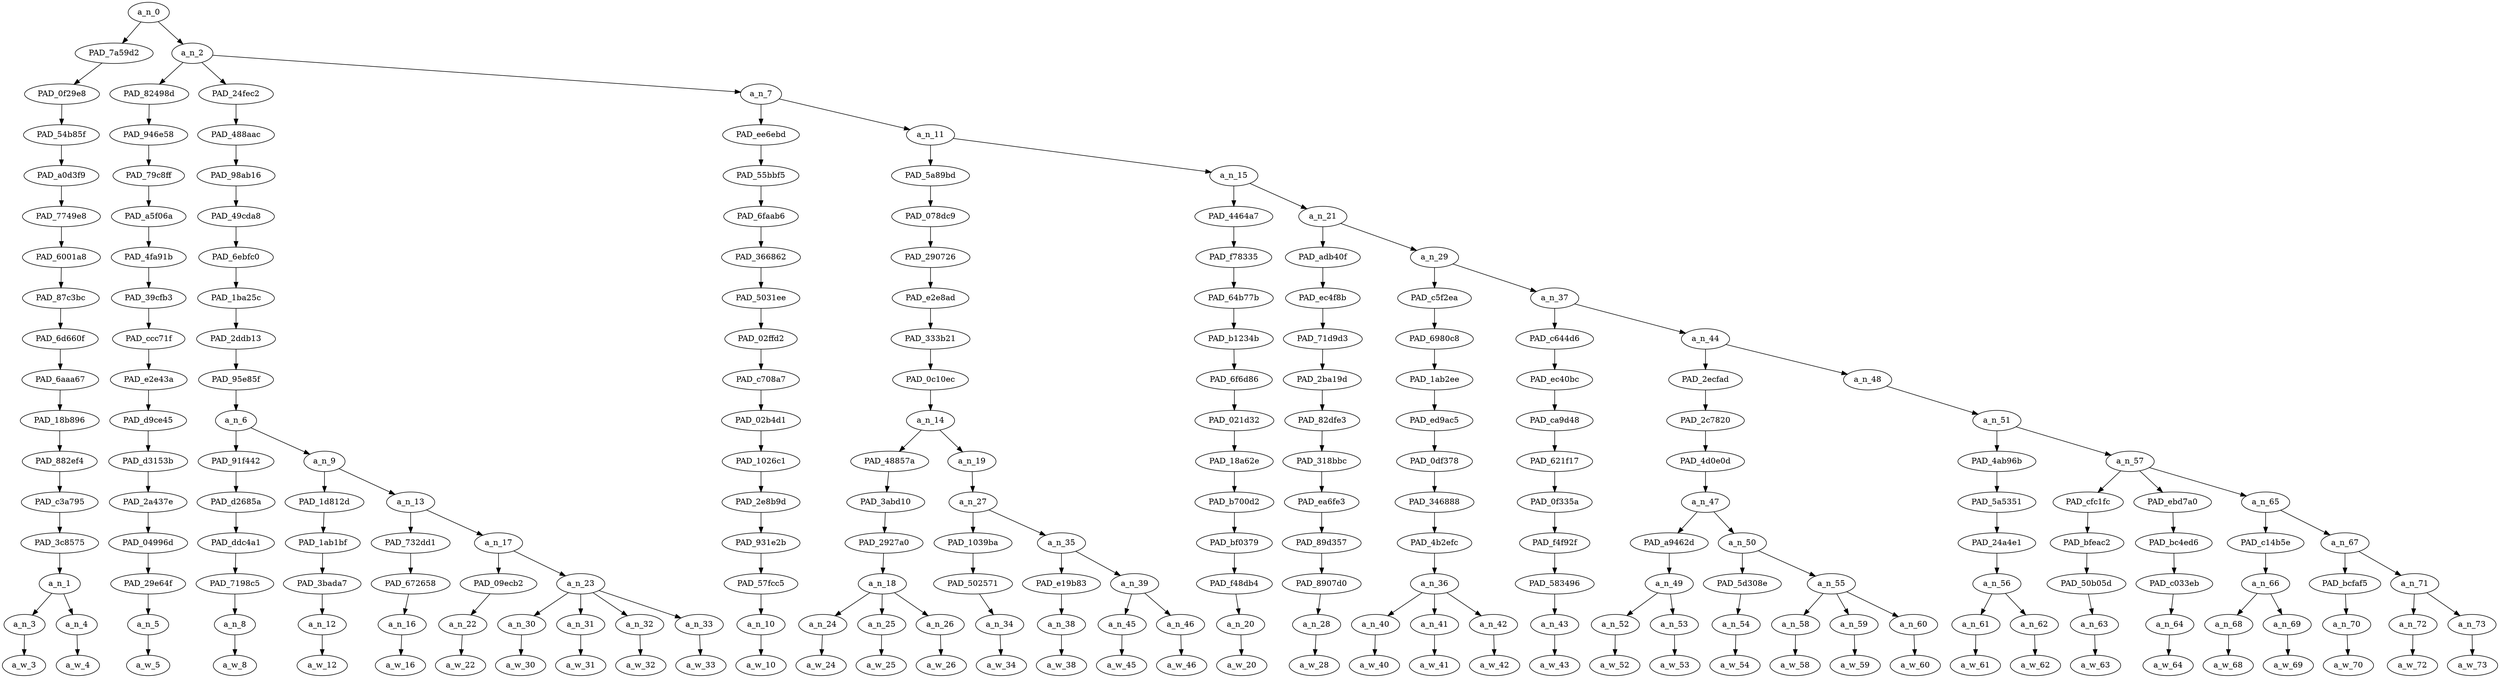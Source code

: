 strict digraph "" {
	a_n_0	[div_dir=1,
		index=0,
		level=16,
		pos="3.6325141059027772,16!",
		text_span="[0, 1, 2, 3, 4, 5, 6, 7, 8, 9, 10, 11, 12, 13, 14, 15, 16, 17, 18, 19, 20, 21, 22, 23, 24, 25, 26, 27, 28, 29, 30, 31, 32, 33, 34, \
35, 36, 37, 38, 39]",
		value=0.99999999];
	PAD_7a59d2	[div_dir=1,
		index=0,
		level=15,
		pos="0.5,15!",
		text_span="[0, 1]",
		value=0.16069959];
	a_n_0 -> PAD_7a59d2;
	a_n_2	[div_dir=1,
		index=1,
		level=15,
		pos="6.7650282118055545,15!",
		text_span="[2, 3, 4, 5, 6, 7, 8, 9, 10, 11, 12, 13, 14, 15, 16, 17, 18, 19, 20, 21, 22, 23, 24, 25, 26, 27, 28, 29, 30, 31, 32, 33, 34, 35, \
36, 37, 38, 39]",
		value=0.83882873];
	a_n_0 -> a_n_2;
	PAD_0f29e8	[div_dir=1,
		index=0,
		level=14,
		pos="0.5,14!",
		text_span="[0, 1]",
		value=0.16069959];
	PAD_7a59d2 -> PAD_0f29e8;
	PAD_54b85f	[div_dir=1,
		index=0,
		level=13,
		pos="0.5,13!",
		text_span="[0, 1]",
		value=0.16069959];
	PAD_0f29e8 -> PAD_54b85f;
	PAD_a0d3f9	[div_dir=1,
		index=0,
		level=12,
		pos="0.5,12!",
		text_span="[0, 1]",
		value=0.16069959];
	PAD_54b85f -> PAD_a0d3f9;
	PAD_7749e8	[div_dir=1,
		index=0,
		level=11,
		pos="0.5,11!",
		text_span="[0, 1]",
		value=0.16069959];
	PAD_a0d3f9 -> PAD_7749e8;
	PAD_6001a8	[div_dir=1,
		index=0,
		level=10,
		pos="0.5,10!",
		text_span="[0, 1]",
		value=0.16069959];
	PAD_7749e8 -> PAD_6001a8;
	PAD_87c3bc	[div_dir=1,
		index=0,
		level=9,
		pos="0.5,9!",
		text_span="[0, 1]",
		value=0.16069959];
	PAD_6001a8 -> PAD_87c3bc;
	PAD_6d660f	[div_dir=1,
		index=0,
		level=8,
		pos="0.5,8!",
		text_span="[0, 1]",
		value=0.16069959];
	PAD_87c3bc -> PAD_6d660f;
	PAD_6aaa67	[div_dir=1,
		index=0,
		level=7,
		pos="0.5,7!",
		text_span="[0, 1]",
		value=0.16069959];
	PAD_6d660f -> PAD_6aaa67;
	PAD_18b896	[div_dir=1,
		index=0,
		level=6,
		pos="0.5,6!",
		text_span="[0, 1]",
		value=0.16069959];
	PAD_6aaa67 -> PAD_18b896;
	PAD_882ef4	[div_dir=1,
		index=0,
		level=5,
		pos="0.5,5!",
		text_span="[0, 1]",
		value=0.16069959];
	PAD_18b896 -> PAD_882ef4;
	PAD_c3a795	[div_dir=1,
		index=0,
		level=4,
		pos="0.5,4!",
		text_span="[0, 1]",
		value=0.16069959];
	PAD_882ef4 -> PAD_c3a795;
	PAD_3c8575	[div_dir=1,
		index=0,
		level=3,
		pos="0.5,3!",
		text_span="[0, 1]",
		value=0.16069959];
	PAD_c3a795 -> PAD_3c8575;
	a_n_1	[div_dir=1,
		index=0,
		level=2,
		pos="0.5,2!",
		text_span="[0, 1]",
		value=0.16069959];
	PAD_3c8575 -> a_n_1;
	a_n_3	[div_dir=-1,
		index=0,
		level=1,
		pos="0.0,1!",
		text_span="[0]",
		value=0.03804779];
	a_n_1 -> a_n_3;
	a_n_4	[div_dir=1,
		index=1,
		level=1,
		pos="1.0,1!",
		text_span="[1]",
		value=0.12187824];
	a_n_1 -> a_n_4;
	a_w_3	[div_dir=0,
		index=0,
		level=0,
		pos="0,0!",
		text_span="[0]",
		value=the];
	a_n_3 -> a_w_3;
	a_w_4	[div_dir=0,
		index=1,
		level=0,
		pos="1,0!",
		text_span="[1]",
		value=jews];
	a_n_4 -> a_w_4;
	PAD_82498d	[div_dir=1,
		index=1,
		level=14,
		pos="2.0,14!",
		text_span="[2]",
		value=0.03036464];
	a_n_2 -> PAD_82498d;
	PAD_24fec2	[div_dir=1,
		index=2,
		level=14,
		pos="4.03125,14!",
		text_span="[3, 4, 5, 6, 7, 8, 9, 10]",
		value=0.13743954];
	a_n_2 -> PAD_24fec2;
	a_n_7	[div_dir=1,
		index=3,
		level=14,
		pos="14.263834635416666,14!",
		text_span="[11, 12, 13, 14, 15, 16, 17, 18, 19, 20, 21, 22, 23, 24, 25, 26, 27, 28, 29, 30, 31, 32, 33, 34, 35, 36, 37, 38, 39]",
		value=0.67070592];
	a_n_2 -> a_n_7;
	PAD_946e58	[div_dir=1,
		index=1,
		level=13,
		pos="2.0,13!",
		text_span="[2]",
		value=0.03036464];
	PAD_82498d -> PAD_946e58;
	PAD_79c8ff	[div_dir=1,
		index=1,
		level=12,
		pos="2.0,12!",
		text_span="[2]",
		value=0.03036464];
	PAD_946e58 -> PAD_79c8ff;
	PAD_a5f06a	[div_dir=1,
		index=1,
		level=11,
		pos="2.0,11!",
		text_span="[2]",
		value=0.03036464];
	PAD_79c8ff -> PAD_a5f06a;
	PAD_4fa91b	[div_dir=1,
		index=1,
		level=10,
		pos="2.0,10!",
		text_span="[2]",
		value=0.03036464];
	PAD_a5f06a -> PAD_4fa91b;
	PAD_39cfb3	[div_dir=1,
		index=1,
		level=9,
		pos="2.0,9!",
		text_span="[2]",
		value=0.03036464];
	PAD_4fa91b -> PAD_39cfb3;
	PAD_ccc71f	[div_dir=1,
		index=1,
		level=8,
		pos="2.0,8!",
		text_span="[2]",
		value=0.03036464];
	PAD_39cfb3 -> PAD_ccc71f;
	PAD_e2e43a	[div_dir=1,
		index=1,
		level=7,
		pos="2.0,7!",
		text_span="[2]",
		value=0.03036464];
	PAD_ccc71f -> PAD_e2e43a;
	PAD_d9ce45	[div_dir=1,
		index=1,
		level=6,
		pos="2.0,6!",
		text_span="[2]",
		value=0.03036464];
	PAD_e2e43a -> PAD_d9ce45;
	PAD_d3153b	[div_dir=1,
		index=1,
		level=5,
		pos="2.0,5!",
		text_span="[2]",
		value=0.03036464];
	PAD_d9ce45 -> PAD_d3153b;
	PAD_2a437e	[div_dir=1,
		index=1,
		level=4,
		pos="2.0,4!",
		text_span="[2]",
		value=0.03036464];
	PAD_d3153b -> PAD_2a437e;
	PAD_04996d	[div_dir=1,
		index=1,
		level=3,
		pos="2.0,3!",
		text_span="[2]",
		value=0.03036464];
	PAD_2a437e -> PAD_04996d;
	PAD_29e64f	[div_dir=1,
		index=1,
		level=2,
		pos="2.0,2!",
		text_span="[2]",
		value=0.03036464];
	PAD_04996d -> PAD_29e64f;
	a_n_5	[div_dir=1,
		index=2,
		level=1,
		pos="2.0,1!",
		text_span="[2]",
		value=0.03036464];
	PAD_29e64f -> a_n_5;
	a_w_5	[div_dir=0,
		index=2,
		level=0,
		pos="2,0!",
		text_span="[2]",
		value=are];
	a_n_5 -> a_w_5;
	PAD_488aac	[div_dir=1,
		index=2,
		level=13,
		pos="4.03125,13!",
		text_span="[3, 4, 5, 6, 7, 8, 9, 10]",
		value=0.13743954];
	PAD_24fec2 -> PAD_488aac;
	PAD_98ab16	[div_dir=1,
		index=2,
		level=12,
		pos="4.03125,12!",
		text_span="[3, 4, 5, 6, 7, 8, 9, 10]",
		value=0.13743954];
	PAD_488aac -> PAD_98ab16;
	PAD_49cda8	[div_dir=1,
		index=2,
		level=11,
		pos="4.03125,11!",
		text_span="[3, 4, 5, 6, 7, 8, 9, 10]",
		value=0.13743954];
	PAD_98ab16 -> PAD_49cda8;
	PAD_6ebfc0	[div_dir=1,
		index=2,
		level=10,
		pos="4.03125,10!",
		text_span="[3, 4, 5, 6, 7, 8, 9, 10]",
		value=0.13743954];
	PAD_49cda8 -> PAD_6ebfc0;
	PAD_1ba25c	[div_dir=1,
		index=2,
		level=9,
		pos="4.03125,9!",
		text_span="[3, 4, 5, 6, 7, 8, 9, 10]",
		value=0.13743954];
	PAD_6ebfc0 -> PAD_1ba25c;
	PAD_2ddb13	[div_dir=1,
		index=2,
		level=8,
		pos="4.03125,8!",
		text_span="[3, 4, 5, 6, 7, 8, 9, 10]",
		value=0.13743954];
	PAD_1ba25c -> PAD_2ddb13;
	PAD_95e85f	[div_dir=1,
		index=2,
		level=7,
		pos="4.03125,7!",
		text_span="[3, 4, 5, 6, 7, 8, 9, 10]",
		value=0.13743954];
	PAD_2ddb13 -> PAD_95e85f;
	a_n_6	[div_dir=1,
		index=2,
		level=6,
		pos="4.03125,6!",
		text_span="[3, 4, 5, 6, 7, 8, 9, 10]",
		value=0.13743954];
	PAD_95e85f -> a_n_6;
	PAD_91f442	[div_dir=-1,
		index=2,
		level=5,
		pos="3.0,5!",
		text_span="[3]",
		value=0.01803530];
	a_n_6 -> PAD_91f442;
	a_n_9	[div_dir=1,
		index=3,
		level=5,
		pos="5.0625,5!",
		text_span="[4, 5, 6, 7, 8, 9, 10]",
		value=0.11934668];
	a_n_6 -> a_n_9;
	PAD_d2685a	[div_dir=-1,
		index=2,
		level=4,
		pos="3.0,4!",
		text_span="[3]",
		value=0.01803530];
	PAD_91f442 -> PAD_d2685a;
	PAD_ddc4a1	[div_dir=-1,
		index=2,
		level=3,
		pos="3.0,3!",
		text_span="[3]",
		value=0.01803530];
	PAD_d2685a -> PAD_ddc4a1;
	PAD_7198c5	[div_dir=-1,
		index=2,
		level=2,
		pos="3.0,2!",
		text_span="[3]",
		value=0.01803530];
	PAD_ddc4a1 -> PAD_7198c5;
	a_n_8	[div_dir=-1,
		index=3,
		level=1,
		pos="3.0,1!",
		text_span="[3]",
		value=0.01803530];
	PAD_7198c5 -> a_n_8;
	a_w_8	[div_dir=0,
		index=3,
		level=0,
		pos="3,0!",
		text_span="[3]",
		value=less];
	a_n_8 -> a_w_8;
	PAD_1d812d	[div_dir=1,
		index=3,
		level=4,
		pos="4.0,4!",
		text_span="[4]",
		value=0.01405500];
	a_n_9 -> PAD_1d812d;
	a_n_13	[div_dir=1,
		index=4,
		level=4,
		pos="6.125,4!",
		text_span="[5, 6, 7, 8, 9, 10]",
		value=0.10519675];
	a_n_9 -> a_n_13;
	PAD_1ab1bf	[div_dir=1,
		index=3,
		level=3,
		pos="4.0,3!",
		text_span="[4]",
		value=0.01405500];
	PAD_1d812d -> PAD_1ab1bf;
	PAD_3bada7	[div_dir=1,
		index=3,
		level=2,
		pos="4.0,2!",
		text_span="[4]",
		value=0.01405500];
	PAD_1ab1bf -> PAD_3bada7;
	a_n_12	[div_dir=1,
		index=4,
		level=1,
		pos="4.0,1!",
		text_span="[4]",
		value=0.01405500];
	PAD_3bada7 -> a_n_12;
	a_w_12	[div_dir=0,
		index=4,
		level=0,
		pos="4,0!",
		text_span="[4]",
		value=than];
	a_n_12 -> a_w_12;
	PAD_732dd1	[div_dir=1,
		index=4,
		level=3,
		pos="5.0,3!",
		text_span="[5]",
		value=0.01728854];
	a_n_13 -> PAD_732dd1;
	a_n_17	[div_dir=1,
		index=5,
		level=3,
		pos="7.25,3!",
		text_span="[6, 7, 8, 9, 10]",
		value=0.08780605];
	a_n_13 -> a_n_17;
	PAD_672658	[div_dir=1,
		index=4,
		level=2,
		pos="5.0,2!",
		text_span="[5]",
		value=0.01728854];
	PAD_732dd1 -> PAD_672658;
	a_n_16	[div_dir=1,
		index=5,
		level=1,
		pos="5.0,1!",
		text_span="[5]",
		value=0.01728854];
	PAD_672658 -> a_n_16;
	a_w_16	[div_dir=0,
		index=5,
		level=0,
		pos="5,0!",
		text_span="[5]",
		value="<number>"];
	a_n_16 -> a_w_16;
	PAD_09ecb2	[div_dir=1,
		index=5,
		level=2,
		pos="6.0,2!",
		text_span="[6]",
		value=0.01210651];
	a_n_17 -> PAD_09ecb2;
	a_n_23	[div_dir=1,
		index=6,
		level=2,
		pos="8.5,2!",
		text_span="[7, 8, 9, 10]",
		value=0.07560230];
	a_n_17 -> a_n_23;
	a_n_22	[div_dir=1,
		index=6,
		level=1,
		pos="6.0,1!",
		text_span="[6]",
		value=0.01210651];
	PAD_09ecb2 -> a_n_22;
	a_w_22	[div_dir=0,
		index=6,
		level=0,
		pos="6,0!",
		text_span="[6]",
		value=of];
	a_n_22 -> a_w_22;
	a_n_30	[div_dir=1,
		index=7,
		level=1,
		pos="7.0,1!",
		text_span="[7]",
		value=0.01274478];
	a_n_23 -> a_n_30;
	a_n_31	[div_dir=1,
		index=8,
		level=1,
		pos="8.0,1!",
		text_span="[8]",
		value=0.01557737];
	a_n_23 -> a_n_31;
	a_n_32	[div_dir=-1,
		index=9,
		level=1,
		pos="9.0,1!",
		text_span="[9]",
		value=0.02317902];
	a_n_23 -> a_n_32;
	a_n_33	[div_dir=1,
		index=10,
		level=1,
		pos="10.0,1!",
		text_span="[10]",
		value=0.02400739];
	a_n_23 -> a_n_33;
	a_w_30	[div_dir=0,
		index=7,
		level=0,
		pos="7,0!",
		text_span="[7]",
		value=the1];
	a_n_30 -> a_w_30;
	a_w_31	[div_dir=0,
		index=8,
		level=0,
		pos="8,0!",
		text_span="[8]",
		value=total];
	a_n_31 -> a_w_31;
	a_w_32	[div_dir=0,
		index=9,
		level=0,
		pos="9,0!",
		text_span="[9]",
		value=world];
	a_n_32 -> a_w_32;
	a_w_33	[div_dir=0,
		index=10,
		level=0,
		pos="10,0!",
		text_span="[10]",
		value=population];
	a_n_33 -> a_w_33;
	PAD_ee6ebd	[div_dir=-1,
		index=3,
		level=13,
		pos="11.0,13!",
		text_span="[11]",
		value=0.01230596];
	a_n_7 -> PAD_ee6ebd;
	a_n_11	[div_dir=1,
		index=4,
		level=13,
		pos="17.527669270833332,13!",
		text_span="[12, 13, 14, 15, 16, 17, 18, 19, 20, 21, 22, 23, 24, 25, 26, 27, 28, 29, 30, 31, 32, 33, 34, 35, 36, 37, 38, 39]",
		value=0.65806981];
	a_n_7 -> a_n_11;
	PAD_55bbf5	[div_dir=-1,
		index=3,
		level=12,
		pos="11.0,12!",
		text_span="[11]",
		value=0.01230596];
	PAD_ee6ebd -> PAD_55bbf5;
	PAD_6faab6	[div_dir=-1,
		index=3,
		level=11,
		pos="11.0,11!",
		text_span="[11]",
		value=0.01230596];
	PAD_55bbf5 -> PAD_6faab6;
	PAD_366862	[div_dir=-1,
		index=3,
		level=10,
		pos="11.0,10!",
		text_span="[11]",
		value=0.01230596];
	PAD_6faab6 -> PAD_366862;
	PAD_5031ee	[div_dir=-1,
		index=3,
		level=9,
		pos="11.0,9!",
		text_span="[11]",
		value=0.01230596];
	PAD_366862 -> PAD_5031ee;
	PAD_02ffd2	[div_dir=-1,
		index=3,
		level=8,
		pos="11.0,8!",
		text_span="[11]",
		value=0.01230596];
	PAD_5031ee -> PAD_02ffd2;
	PAD_c708a7	[div_dir=-1,
		index=3,
		level=7,
		pos="11.0,7!",
		text_span="[11]",
		value=0.01230596];
	PAD_02ffd2 -> PAD_c708a7;
	PAD_02b4d1	[div_dir=-1,
		index=3,
		level=6,
		pos="11.0,6!",
		text_span="[11]",
		value=0.01230596];
	PAD_c708a7 -> PAD_02b4d1;
	PAD_1026c1	[div_dir=-1,
		index=4,
		level=5,
		pos="11.0,5!",
		text_span="[11]",
		value=0.01230596];
	PAD_02b4d1 -> PAD_1026c1;
	PAD_2e8b9d	[div_dir=-1,
		index=5,
		level=4,
		pos="11.0,4!",
		text_span="[11]",
		value=0.01230596];
	PAD_1026c1 -> PAD_2e8b9d;
	PAD_931e2b	[div_dir=-1,
		index=6,
		level=3,
		pos="11.0,3!",
		text_span="[11]",
		value=0.01230596];
	PAD_2e8b9d -> PAD_931e2b;
	PAD_57fcc5	[div_dir=-1,
		index=7,
		level=2,
		pos="11.0,2!",
		text_span="[11]",
		value=0.01230596];
	PAD_931e2b -> PAD_57fcc5;
	a_n_10	[div_dir=-1,
		index=11,
		level=1,
		pos="11.0,1!",
		text_span="[11]",
		value=0.01230596];
	PAD_57fcc5 -> a_n_10;
	a_w_10	[div_dir=0,
		index=11,
		level=0,
		pos="11,0!",
		text_span="[11]",
		value=so];
	a_n_10 -> a_w_10;
	PAD_5a89bd	[div_dir=1,
		index=4,
		level=12,
		pos="14.4375,12!",
		text_span="[12, 13, 14, 15, 16, 17, 18]",
		value=0.09746334];
	a_n_11 -> PAD_5a89bd;
	a_n_15	[div_dir=1,
		index=5,
		level=12,
		pos="20.617838541666664,12!",
		text_span="[19, 20, 21, 22, 23, 24, 25, 26, 27, 28, 29, 30, 31, 32, 33, 34, 35, 36, 37, 38, 39]",
		value=0.56026758];
	a_n_11 -> a_n_15;
	PAD_078dc9	[div_dir=1,
		index=4,
		level=11,
		pos="14.4375,11!",
		text_span="[12, 13, 14, 15, 16, 17, 18]",
		value=0.09746334];
	PAD_5a89bd -> PAD_078dc9;
	PAD_290726	[div_dir=1,
		index=4,
		level=10,
		pos="14.4375,10!",
		text_span="[12, 13, 14, 15, 16, 17, 18]",
		value=0.09746334];
	PAD_078dc9 -> PAD_290726;
	PAD_e2e8ad	[div_dir=1,
		index=4,
		level=9,
		pos="14.4375,9!",
		text_span="[12, 13, 14, 15, 16, 17, 18]",
		value=0.09746334];
	PAD_290726 -> PAD_e2e8ad;
	PAD_333b21	[div_dir=1,
		index=4,
		level=8,
		pos="14.4375,8!",
		text_span="[12, 13, 14, 15, 16, 17, 18]",
		value=0.09746334];
	PAD_e2e8ad -> PAD_333b21;
	PAD_0c10ec	[div_dir=1,
		index=4,
		level=7,
		pos="14.4375,7!",
		text_span="[12, 13, 14, 15, 16, 17, 18]",
		value=0.09746334];
	PAD_333b21 -> PAD_0c10ec;
	a_n_14	[div_dir=1,
		index=4,
		level=6,
		pos="14.4375,6!",
		text_span="[12, 13, 14, 15, 16, 17, 18]",
		value=0.09746334];
	PAD_0c10ec -> a_n_14;
	PAD_48857a	[div_dir=1,
		index=5,
		level=5,
		pos="13.0,5!",
		text_span="[12, 13, 14]",
		value=0.03821655];
	a_n_14 -> PAD_48857a;
	a_n_19	[div_dir=1,
		index=6,
		level=5,
		pos="15.875,5!",
		text_span="[15, 16, 17, 18]",
		value=0.05916540];
	a_n_14 -> a_n_19;
	PAD_3abd10	[div_dir=1,
		index=6,
		level=4,
		pos="13.0,4!",
		text_span="[12, 13, 14]",
		value=0.03821655];
	PAD_48857a -> PAD_3abd10;
	PAD_2927a0	[div_dir=1,
		index=7,
		level=3,
		pos="13.0,3!",
		text_span="[12, 13, 14]",
		value=0.03821655];
	PAD_3abd10 -> PAD_2927a0;
	a_n_18	[div_dir=1,
		index=8,
		level=2,
		pos="13.0,2!",
		text_span="[12, 13, 14]",
		value=0.03821655];
	PAD_2927a0 -> a_n_18;
	a_n_24	[div_dir=1,
		index=12,
		level=1,
		pos="12.0,1!",
		text_span="[12]",
		value=0.01164566];
	a_n_18 -> a_n_24;
	a_n_25	[div_dir=-1,
		index=13,
		level=1,
		pos="13.0,1!",
		text_span="[13]",
		value=0.01265561];
	a_n_18 -> a_n_25;
	a_n_26	[div_dir=1,
		index=14,
		level=1,
		pos="14.0,1!",
		text_span="[14]",
		value=0.01385761];
	a_n_18 -> a_n_26;
	a_w_24	[div_dir=0,
		index=12,
		level=0,
		pos="12,0!",
		text_span="[12]",
		value=the2];
	a_n_24 -> a_w_24;
	a_w_25	[div_dir=0,
		index=13,
		level=0,
		pos="13,0!",
		text_span="[13]",
		value=only];
	a_n_25 -> a_w_25;
	a_w_26	[div_dir=0,
		index=14,
		level=0,
		pos="14,0!",
		text_span="[14]",
		value=way];
	a_n_26 -> a_w_26;
	a_n_27	[div_dir=1,
		index=7,
		level=4,
		pos="15.875,4!",
		text_span="[15, 16, 17, 18]",
		value=0.05910763];
	a_n_19 -> a_n_27;
	PAD_1039ba	[div_dir=1,
		index=8,
		level=3,
		pos="15.0,3!",
		text_span="[15]",
		value=0.01528893];
	a_n_27 -> PAD_1039ba;
	a_n_35	[div_dir=1,
		index=9,
		level=3,
		pos="16.75,3!",
		text_span="[16, 17, 18]",
		value=0.04376093];
	a_n_27 -> a_n_35;
	PAD_502571	[div_dir=1,
		index=9,
		level=2,
		pos="15.0,2!",
		text_span="[15]",
		value=0.01528893];
	PAD_1039ba -> PAD_502571;
	a_n_34	[div_dir=1,
		index=15,
		level=1,
		pos="15.0,1!",
		text_span="[15]",
		value=0.01528893];
	PAD_502571 -> a_n_34;
	a_w_34	[div_dir=0,
		index=15,
		level=0,
		pos="15,0!",
		text_span="[15]",
		value=you];
	a_n_34 -> a_w_34;
	PAD_e19b83	[div_dir=1,
		index=10,
		level=2,
		pos="16.0,2!",
		text_span="[16]",
		value=0.01249728];
	a_n_35 -> PAD_e19b83;
	a_n_39	[div_dir=1,
		index=11,
		level=2,
		pos="17.5,2!",
		text_span="[17, 18]",
		value=0.03122201];
	a_n_35 -> a_n_39;
	a_n_38	[div_dir=1,
		index=16,
		level=1,
		pos="16.0,1!",
		text_span="[16]",
		value=0.01249728];
	PAD_e19b83 -> a_n_38;
	a_w_38	[div_dir=0,
		index=16,
		level=0,
		pos="16,0!",
		text_span="[16]",
		value=can];
	a_n_38 -> a_w_38;
	a_n_45	[div_dir=1,
		index=17,
		level=1,
		pos="17.0,1!",
		text_span="[17]",
		value=0.01365604];
	a_n_39 -> a_n_45;
	a_n_46	[div_dir=1,
		index=18,
		level=1,
		pos="18.0,1!",
		text_span="[18]",
		value=0.01751616];
	a_n_39 -> a_n_46;
	a_w_45	[div_dir=0,
		index=17,
		level=0,
		pos="17,0!",
		text_span="[17]",
		value=be];
	a_n_45 -> a_w_45;
	a_w_46	[div_dir=0,
		index=18,
		level=0,
		pos="18,0!",
		text_span="[18]",
		value=right];
	a_n_46 -> a_w_46;
	PAD_4464a7	[div_dir=1,
		index=5,
		level=11,
		pos="19.0,11!",
		text_span="[19]",
		value=0.01565837];
	a_n_15 -> PAD_4464a7;
	a_n_21	[div_dir=1,
		index=6,
		level=11,
		pos="22.235677083333332,11!",
		text_span="[20, 21, 22, 23, 24, 25, 26, 27, 28, 29, 30, 31, 32, 33, 34, 35, 36, 37, 38, 39]",
		value=0.54426528];
	a_n_15 -> a_n_21;
	PAD_f78335	[div_dir=1,
		index=5,
		level=10,
		pos="19.0,10!",
		text_span="[19]",
		value=0.01565837];
	PAD_4464a7 -> PAD_f78335;
	PAD_64b77b	[div_dir=1,
		index=5,
		level=9,
		pos="19.0,9!",
		text_span="[19]",
		value=0.01565837];
	PAD_f78335 -> PAD_64b77b;
	PAD_b1234b	[div_dir=1,
		index=5,
		level=8,
		pos="19.0,8!",
		text_span="[19]",
		value=0.01565837];
	PAD_64b77b -> PAD_b1234b;
	PAD_6f6d86	[div_dir=1,
		index=5,
		level=7,
		pos="19.0,7!",
		text_span="[19]",
		value=0.01565837];
	PAD_b1234b -> PAD_6f6d86;
	PAD_021d32	[div_dir=1,
		index=5,
		level=6,
		pos="19.0,6!",
		text_span="[19]",
		value=0.01565837];
	PAD_6f6d86 -> PAD_021d32;
	PAD_18a62e	[div_dir=1,
		index=7,
		level=5,
		pos="19.0,5!",
		text_span="[19]",
		value=0.01565837];
	PAD_021d32 -> PAD_18a62e;
	PAD_b700d2	[div_dir=1,
		index=8,
		level=4,
		pos="19.0,4!",
		text_span="[19]",
		value=0.01565837];
	PAD_18a62e -> PAD_b700d2;
	PAD_bf0379	[div_dir=1,
		index=10,
		level=3,
		pos="19.0,3!",
		text_span="[19]",
		value=0.01565837];
	PAD_b700d2 -> PAD_bf0379;
	PAD_f48db4	[div_dir=1,
		index=12,
		level=2,
		pos="19.0,2!",
		text_span="[19]",
		value=0.01565837];
	PAD_bf0379 -> PAD_f48db4;
	a_n_20	[div_dir=1,
		index=19,
		level=1,
		pos="19.0,1!",
		text_span="[19]",
		value=0.01565837];
	PAD_f48db4 -> a_n_20;
	a_w_20	[div_dir=0,
		index=19,
		level=0,
		pos="19,0!",
		text_span="[19]",
		value=is];
	a_n_20 -> a_w_20;
	PAD_adb40f	[div_dir=1,
		index=6,
		level=10,
		pos="20.0,10!",
		text_span="[20]",
		value=0.01468275];
	a_n_21 -> PAD_adb40f;
	a_n_29	[div_dir=1,
		index=7,
		level=10,
		pos="24.471354166666664,10!",
		text_span="[21, 22, 23, 24, 25, 26, 27, 28, 29, 30, 31, 32, 33, 34, 35, 36, 37, 38, 39]",
		value=0.52924401];
	a_n_21 -> a_n_29;
	PAD_ec4f8b	[div_dir=1,
		index=6,
		level=9,
		pos="20.0,9!",
		text_span="[20]",
		value=0.01468275];
	PAD_adb40f -> PAD_ec4f8b;
	PAD_71d9d3	[div_dir=1,
		index=6,
		level=8,
		pos="20.0,8!",
		text_span="[20]",
		value=0.01468275];
	PAD_ec4f8b -> PAD_71d9d3;
	PAD_2ba19d	[div_dir=1,
		index=6,
		level=7,
		pos="20.0,7!",
		text_span="[20]",
		value=0.01468275];
	PAD_71d9d3 -> PAD_2ba19d;
	PAD_82dfe3	[div_dir=1,
		index=6,
		level=6,
		pos="20.0,6!",
		text_span="[20]",
		value=0.01468275];
	PAD_2ba19d -> PAD_82dfe3;
	PAD_318bbc	[div_dir=1,
		index=8,
		level=5,
		pos="20.0,5!",
		text_span="[20]",
		value=0.01468275];
	PAD_82dfe3 -> PAD_318bbc;
	PAD_ea6fe3	[div_dir=1,
		index=9,
		level=4,
		pos="20.0,4!",
		text_span="[20]",
		value=0.01468275];
	PAD_318bbc -> PAD_ea6fe3;
	PAD_89d357	[div_dir=1,
		index=11,
		level=3,
		pos="20.0,3!",
		text_span="[20]",
		value=0.01468275];
	PAD_ea6fe3 -> PAD_89d357;
	PAD_8907d0	[div_dir=1,
		index=13,
		level=2,
		pos="20.0,2!",
		text_span="[20]",
		value=0.01468275];
	PAD_89d357 -> PAD_8907d0;
	a_n_28	[div_dir=1,
		index=20,
		level=1,
		pos="20.0,1!",
		text_span="[20]",
		value=0.01468275];
	PAD_8907d0 -> a_n_28;
	a_w_28	[div_dir=0,
		index=20,
		level=0,
		pos="20,0!",
		text_span="[20]",
		value=if];
	a_n_28 -> a_w_28;
	PAD_c5f2ea	[div_dir=1,
		index=7,
		level=9,
		pos="22.0,9!",
		text_span="[21, 22, 23]",
		value=0.08242433];
	a_n_29 -> PAD_c5f2ea;
	a_n_37	[div_dir=1,
		index=8,
		level=9,
		pos="26.942708333333332,9!",
		text_span="[24, 25, 26, 27, 28, 29, 30, 31, 32, 33, 34, 35, 36, 37, 38, 39]",
		value=0.44647570];
	a_n_29 -> a_n_37;
	PAD_6980c8	[div_dir=1,
		index=7,
		level=8,
		pos="22.0,8!",
		text_span="[21, 22, 23]",
		value=0.08242433];
	PAD_c5f2ea -> PAD_6980c8;
	PAD_1ab2ee	[div_dir=1,
		index=7,
		level=7,
		pos="22.0,7!",
		text_span="[21, 22, 23]",
		value=0.08242433];
	PAD_6980c8 -> PAD_1ab2ee;
	PAD_ed9ac5	[div_dir=1,
		index=7,
		level=6,
		pos="22.0,6!",
		text_span="[21, 22, 23]",
		value=0.08242433];
	PAD_1ab2ee -> PAD_ed9ac5;
	PAD_0df378	[div_dir=1,
		index=9,
		level=5,
		pos="22.0,5!",
		text_span="[21, 22, 23]",
		value=0.08242433];
	PAD_ed9ac5 -> PAD_0df378;
	PAD_346888	[div_dir=1,
		index=10,
		level=4,
		pos="22.0,4!",
		text_span="[21, 22, 23]",
		value=0.08242433];
	PAD_0df378 -> PAD_346888;
	PAD_4b2efc	[div_dir=1,
		index=12,
		level=3,
		pos="22.0,3!",
		text_span="[21, 22, 23]",
		value=0.08242433];
	PAD_346888 -> PAD_4b2efc;
	a_n_36	[div_dir=1,
		index=14,
		level=2,
		pos="22.0,2!",
		text_span="[21, 22, 23]",
		value=0.08242433];
	PAD_4b2efc -> a_n_36;
	a_n_40	[div_dir=1,
		index=21,
		level=1,
		pos="21.0,1!",
		text_span="[21]",
		value=0.01589809];
	a_n_36 -> a_n_40;
	a_n_41	[div_dir=-1,
		index=22,
		level=1,
		pos="22.0,1!",
		text_span="[22]",
		value=0.01955882];
	a_n_36 -> a_n_41;
	a_n_42	[div_dir=1,
		index=23,
		level=1,
		pos="23.0,1!",
		text_span="[23]",
		value=0.04673361];
	a_n_36 -> a_n_42;
	a_w_40	[div_dir=0,
		index=21,
		level=0,
		pos="21,0!",
		text_span="[21]",
		value=all];
	a_n_40 -> a_w_40;
	a_w_41	[div_dir=0,
		index=22,
		level=0,
		pos="22,0!",
		text_span="[22]",
		value=the3];
	a_n_41 -> a_w_41;
	a_w_42	[div_dir=0,
		index=23,
		level=0,
		pos="23,0!",
		text_span="[23]",
		value=jews1];
	a_n_42 -> a_w_42;
	PAD_c644d6	[div_dir=1,
		index=8,
		level=8,
		pos="24.0,8!",
		text_span="[24]",
		value=0.01909473];
	a_n_37 -> PAD_c644d6;
	a_n_44	[div_dir=1,
		index=9,
		level=8,
		pos="29.885416666666664,8!",
		text_span="[25, 26, 27, 28, 29, 30, 31, 32, 33, 34, 35, 36, 37, 38, 39]",
		value=0.42710495];
	a_n_37 -> a_n_44;
	PAD_ec40bc	[div_dir=1,
		index=8,
		level=7,
		pos="24.0,7!",
		text_span="[24]",
		value=0.01909473];
	PAD_c644d6 -> PAD_ec40bc;
	PAD_ca9d48	[div_dir=1,
		index=8,
		level=6,
		pos="24.0,6!",
		text_span="[24]",
		value=0.01909473];
	PAD_ec40bc -> PAD_ca9d48;
	PAD_621f17	[div_dir=1,
		index=10,
		level=5,
		pos="24.0,5!",
		text_span="[24]",
		value=0.01909473];
	PAD_ca9d48 -> PAD_621f17;
	PAD_0f335a	[div_dir=1,
		index=11,
		level=4,
		pos="24.0,4!",
		text_span="[24]",
		value=0.01909473];
	PAD_621f17 -> PAD_0f335a;
	PAD_f4f92f	[div_dir=1,
		index=13,
		level=3,
		pos="24.0,3!",
		text_span="[24]",
		value=0.01909473];
	PAD_0f335a -> PAD_f4f92f;
	PAD_583496	[div_dir=1,
		index=15,
		level=2,
		pos="24.0,2!",
		text_span="[24]",
		value=0.01909473];
	PAD_f4f92f -> PAD_583496;
	a_n_43	[div_dir=1,
		index=24,
		level=1,
		pos="24.0,1!",
		text_span="[24]",
		value=0.01909473];
	PAD_583496 -> a_n_43;
	a_w_43	[div_dir=0,
		index=24,
		level=0,
		pos="24,0!",
		text_span="[24]",
		value=are1];
	a_n_43 -> a_w_43;
	PAD_2ecfad	[div_dir=1,
		index=9,
		level=7,
		pos="26.75,7!",
		text_span="[25, 26, 27, 28, 29, 30]",
		value=0.18800330];
	a_n_44 -> PAD_2ecfad;
	a_n_48	[div_dir=1,
		index=10,
		level=7,
		pos="33.02083333333333,7!",
		text_span="[31, 32, 33, 34, 35, 36, 37, 38, 39]",
		value=0.23883756];
	a_n_44 -> a_n_48;
	PAD_2c7820	[div_dir=1,
		index=9,
		level=6,
		pos="26.75,6!",
		text_span="[25, 26, 27, 28, 29, 30]",
		value=0.18800330];
	PAD_2ecfad -> PAD_2c7820;
	PAD_4d0e0d	[div_dir=1,
		index=11,
		level=5,
		pos="26.75,5!",
		text_span="[25, 26, 27, 28, 29, 30]",
		value=0.18800330];
	PAD_2c7820 -> PAD_4d0e0d;
	a_n_47	[div_dir=1,
		index=12,
		level=4,
		pos="26.75,4!",
		text_span="[25, 26, 27, 28, 29, 30]",
		value=0.18800330];
	PAD_4d0e0d -> a_n_47;
	PAD_a9462d	[div_dir=-1,
		index=14,
		level=3,
		pos="25.5,3!",
		text_span="[25, 26]",
		value=0.03158807];
	a_n_47 -> PAD_a9462d;
	a_n_50	[div_dir=1,
		index=15,
		level=3,
		pos="28.0,3!",
		text_span="[27, 28, 29, 30]",
		value=0.15633793];
	a_n_47 -> a_n_50;
	a_n_49	[div_dir=-1,
		index=16,
		level=2,
		pos="25.5,2!",
		text_span="[25, 26]",
		value=0.03158807];
	PAD_a9462d -> a_n_49;
	a_n_52	[div_dir=1,
		index=25,
		level=1,
		pos="25.0,1!",
		text_span="[25]",
		value=0.01492023];
	a_n_49 -> a_n_52;
	a_n_53	[div_dir=-1,
		index=26,
		level=1,
		pos="26.0,1!",
		text_span="[26]",
		value=0.01666455];
	a_n_49 -> a_n_53;
	a_w_52	[div_dir=0,
		index=25,
		level=0,
		pos="25,0!",
		text_span="[25]",
		value=some];
	a_n_52 -> a_w_52;
	a_w_53	[div_dir=0,
		index=26,
		level=0,
		pos="26,0!",
		text_span="[26]",
		value=kind];
	a_n_53 -> a_w_53;
	PAD_5d308e	[div_dir=1,
		index=17,
		level=2,
		pos="27.0,2!",
		text_span="[27]",
		value=0.01884167];
	a_n_50 -> PAD_5d308e;
	a_n_55	[div_dir=1,
		index=18,
		level=2,
		pos="29.0,2!",
		text_span="[28, 29, 30]",
		value=0.13740235];
	a_n_50 -> a_n_55;
	a_n_54	[div_dir=1,
		index=27,
		level=1,
		pos="27.0,1!",
		text_span="[27]",
		value=0.01884167];
	PAD_5d308e -> a_n_54;
	a_w_54	[div_dir=0,
		index=27,
		level=0,
		pos="27,0!",
		text_span="[27]",
		value=of1];
	a_n_54 -> a_w_54;
	a_n_58	[div_dir=1,
		index=28,
		level=1,
		pos="28.0,1!",
		text_span="[28]",
		value=0.05375160];
	a_n_55 -> a_n_58;
	a_n_59	[div_dir=1,
		index=29,
		level=1,
		pos="29.0,1!",
		text_span="[29]",
		value=0.03904803];
	a_n_55 -> a_n_59;
	a_n_60	[div_dir=-1,
		index=30,
		level=1,
		pos="30.0,1!",
		text_span="[30]",
		value=0.04453632];
	a_n_55 -> a_n_60;
	a_w_58	[div_dir=0,
		index=28,
		level=0,
		pos="28,0!",
		text_span="[28]",
		value=ultra];
	a_n_58 -> a_w_58;
	a_w_59	[div_dir=0,
		index=29,
		level=0,
		pos="29,0!",
		text_span="[29]",
		value=wizards];
	a_n_59 -> a_w_59;
	a_w_60	[div_dir=0,
		index=30,
		level=0,
		pos="30,0!",
		text_span="[30]",
		value=fyi];
	a_n_60 -> a_w_60;
	a_n_51	[div_dir=1,
		index=10,
		level=6,
		pos="33.02083333333333,6!",
		text_span="[31, 32, 33, 34, 35, 36, 37, 38, 39]",
		value=0.23855176];
	a_n_48 -> a_n_51;
	PAD_4ab96b	[div_dir=1,
		index=12,
		level=5,
		pos="31.5,5!",
		text_span="[31, 32]",
		value=0.06376150];
	a_n_51 -> PAD_4ab96b;
	a_n_57	[div_dir=1,
		index=13,
		level=5,
		pos="34.541666666666664,5!",
		text_span="[33, 34, 35, 36, 37, 38, 39]",
		value=0.17450446];
	a_n_51 -> a_n_57;
	PAD_5a5351	[div_dir=1,
		index=13,
		level=4,
		pos="31.5,4!",
		text_span="[31, 32]",
		value=0.06376150];
	PAD_4ab96b -> PAD_5a5351;
	PAD_24a4e1	[div_dir=1,
		index=16,
		level=3,
		pos="31.5,3!",
		text_span="[31, 32]",
		value=0.06376150];
	PAD_5a5351 -> PAD_24a4e1;
	a_n_56	[div_dir=1,
		index=19,
		level=2,
		pos="31.5,2!",
		text_span="[31, 32]",
		value=0.06376150];
	PAD_24a4e1 -> a_n_56;
	a_n_61	[div_dir=-1,
		index=31,
		level=1,
		pos="31.0,1!",
		text_span="[31]",
		value=0.01830502];
	a_n_56 -> a_n_61;
	a_n_62	[div_dir=1,
		index=32,
		level=1,
		pos="32.0,1!",
		text_span="[32]",
		value=0.04515602];
	a_n_56 -> a_n_62;
	a_w_61	[div_dir=0,
		index=31,
		level=0,
		pos="31,0!",
		text_span="[31]",
		value=the4];
	a_n_61 -> a_w_61;
	a_w_62	[div_dir=0,
		index=32,
		level=0,
		pos="32,0!",
		text_span="[32]",
		value=jews2];
	a_n_62 -> a_w_62;
	PAD_cfc1fc	[div_dir=1,
		index=14,
		level=4,
		pos="33.0,4!",
		text_span="[33]",
		value=0.01908719];
	a_n_57 -> PAD_cfc1fc;
	PAD_ebd7a0	[div_dir=-1,
		index=15,
		level=4,
		pos="34.0,4!",
		text_span="[34]",
		value=0.01529254];
	a_n_57 -> PAD_ebd7a0;
	a_n_65	[div_dir=1,
		index=16,
		level=4,
		pos="36.625,4!",
		text_span="[35, 36, 37, 38, 39]",
		value=0.13995642];
	a_n_57 -> a_n_65;
	PAD_bfeac2	[div_dir=1,
		index=17,
		level=3,
		pos="33.0,3!",
		text_span="[33]",
		value=0.01908719];
	PAD_cfc1fc -> PAD_bfeac2;
	PAD_50b05d	[div_dir=1,
		index=20,
		level=2,
		pos="33.0,2!",
		text_span="[33]",
		value=0.01908719];
	PAD_bfeac2 -> PAD_50b05d;
	a_n_63	[div_dir=1,
		index=33,
		level=1,
		pos="33.0,1!",
		text_span="[33]",
		value=0.01908719];
	PAD_50b05d -> a_n_63;
	a_w_63	[div_dir=0,
		index=33,
		level=0,
		pos="33,0!",
		text_span="[33]",
		value=are2];
	a_n_63 -> a_w_63;
	PAD_bc4ed6	[div_dir=-1,
		index=18,
		level=3,
		pos="34.0,3!",
		text_span="[34]",
		value=0.01529254];
	PAD_ebd7a0 -> PAD_bc4ed6;
	PAD_c033eb	[div_dir=-1,
		index=21,
		level=2,
		pos="34.0,2!",
		text_span="[34]",
		value=0.01529254];
	PAD_bc4ed6 -> PAD_c033eb;
	a_n_64	[div_dir=-1,
		index=34,
		level=1,
		pos="34.0,1!",
		text_span="[34]",
		value=0.01529254];
	PAD_c033eb -> a_n_64;
	a_w_64	[div_dir=0,
		index=34,
		level=0,
		pos="34,0!",
		text_span="[34]",
		value=not];
	a_n_64 -> a_w_64;
	PAD_c14b5e	[div_dir=1,
		index=19,
		level=3,
		pos="35.5,3!",
		text_span="[35, 36]",
		value=0.03241375];
	a_n_65 -> PAD_c14b5e;
	a_n_67	[div_dir=1,
		index=20,
		level=3,
		pos="37.75,3!",
		text_span="[37, 38, 39]",
		value=0.10734336];
	a_n_65 -> a_n_67;
	a_n_66	[div_dir=1,
		index=22,
		level=2,
		pos="35.5,2!",
		text_span="[35, 36]",
		value=0.03241375];
	PAD_c14b5e -> a_n_66;
	a_n_68	[div_dir=1,
		index=35,
		level=1,
		pos="35.0,1!",
		text_span="[35]",
		value=0.01507342];
	a_n_66 -> a_n_68;
	a_n_69	[div_dir=-1,
		index=36,
		level=1,
		pos="36.0,1!",
		text_span="[36]",
		value=0.01729479];
	a_n_66 -> a_n_69;
	a_w_68	[div_dir=0,
		index=35,
		level=0,
		pos="35,0!",
		text_span="[35]",
		value=some1];
	a_n_68 -> a_w_68;
	a_w_69	[div_dir=0,
		index=36,
		level=0,
		pos="36,0!",
		text_span="[36]",
		value=kind1];
	a_n_69 -> a_w_69;
	PAD_bcfaf5	[div_dir=1,
		index=23,
		level=2,
		pos="37.0,2!",
		text_span="[37]",
		value=0.01901262];
	a_n_67 -> PAD_bcfaf5;
	a_n_71	[div_dir=1,
		index=24,
		level=2,
		pos="38.5,2!",
		text_span="[38, 39]",
		value=0.08810862];
	a_n_67 -> a_n_71;
	a_n_70	[div_dir=1,
		index=37,
		level=1,
		pos="37.0,1!",
		text_span="[37]",
		value=0.01901262];
	PAD_bcfaf5 -> a_n_70;
	a_w_70	[div_dir=0,
		index=37,
		level=0,
		pos="37,0!",
		text_span="[37]",
		value=of2];
	a_n_70 -> a_w_70;
	a_n_72	[div_dir=1,
		index=38,
		level=1,
		pos="38.0,1!",
		text_span="[38]",
		value=0.04599879];
	a_n_71 -> a_n_72;
	a_n_73	[div_dir=1,
		index=39,
		level=1,
		pos="39.0,1!",
		text_span="[39]",
		value=0.04190753];
	a_n_71 -> a_n_73;
	a_w_72	[div_dir=0,
		index=38,
		level=0,
		pos="38,0!",
		text_span="[38]",
		value=ultra1];
	a_n_72 -> a_w_72;
	a_w_73	[div_dir=0,
		index=39,
		level=0,
		pos="39,0!",
		text_span="[39]",
		value=wizards1];
	a_n_73 -> a_w_73;
}
